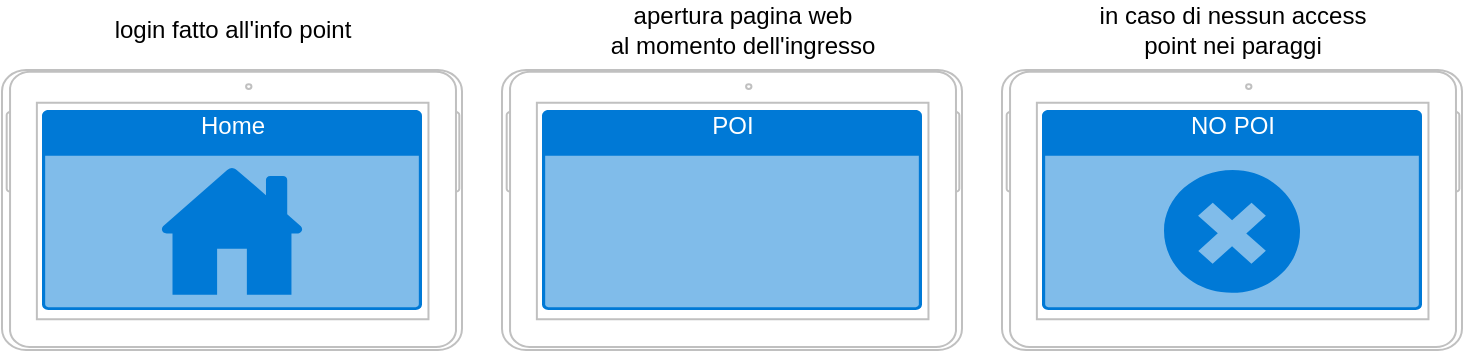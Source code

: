<mxfile version="14.2.9" type="github">
  <diagram id="5ZzwcQP33POSZCqt_7zO" name="Page-1">
    <mxGraphModel dx="868" dy="482" grid="1" gridSize="10" guides="1" tooltips="1" connect="1" arrows="1" fold="1" page="1" pageScale="1" pageWidth="827" pageHeight="1169" math="0" shadow="0">
      <root>
        <mxCell id="0" />
        <mxCell id="1" parent="0" />
        <mxCell id="JaJdwijuz5KYUCIjMC1w-1" value="" style="verticalLabelPosition=bottom;verticalAlign=top;html=1;shadow=0;dashed=0;strokeWidth=1;shape=mxgraph.android.tab2;strokeColor=#c0c0c0;direction=north;" vertex="1" parent="1">
          <mxGeometry x="80" y="270" width="230" height="140" as="geometry" />
        </mxCell>
        <mxCell id="JaJdwijuz5KYUCIjMC1w-2" value="Home" style="html=1;strokeColor=none;fillColor=#0079D6;labelPosition=center;verticalLabelPosition=middle;verticalAlign=top;align=center;fontSize=12;outlineConnect=0;spacingTop=-6;fontColor=#FFFFFF;shape=mxgraph.sitemap.home;" vertex="1" parent="1">
          <mxGeometry x="100" y="290" width="190" height="100" as="geometry" />
        </mxCell>
        <mxCell id="JaJdwijuz5KYUCIjMC1w-3" value="POI" style="html=1;strokeColor=none;fillColor=#0079D6;labelPosition=center;verticalLabelPosition=middle;verticalAlign=top;align=center;fontSize=12;outlineConnect=0;spacingTop=-6;fontColor=#FFFFFF;shape=mxgraph.sitemap.page;" vertex="1" parent="1">
          <mxGeometry x="350" y="290" width="190" height="100" as="geometry" />
        </mxCell>
        <mxCell id="JaJdwijuz5KYUCIjMC1w-10" value="" style="verticalLabelPosition=bottom;verticalAlign=top;html=1;shadow=0;dashed=0;strokeWidth=1;shape=mxgraph.android.tab2;strokeColor=#c0c0c0;direction=north;" vertex="1" parent="1">
          <mxGeometry x="330" y="270" width="230" height="140" as="geometry" />
        </mxCell>
        <mxCell id="JaJdwijuz5KYUCIjMC1w-14" value="login fatto all&#39;info point" style="text;html=1;resizable=0;autosize=1;align=center;verticalAlign=middle;points=[];fillColor=none;strokeColor=none;rounded=0;" vertex="1" parent="1">
          <mxGeometry x="130" y="240" width="130" height="20" as="geometry" />
        </mxCell>
        <mxCell id="JaJdwijuz5KYUCIjMC1w-15" value="apertura pagina web &lt;br&gt;al momento dell&#39;ingresso" style="text;html=1;resizable=0;autosize=1;align=center;verticalAlign=middle;points=[];fillColor=none;strokeColor=none;rounded=0;" vertex="1" parent="1">
          <mxGeometry x="375" y="235" width="150" height="30" as="geometry" />
        </mxCell>
        <mxCell id="JaJdwijuz5KYUCIjMC1w-16" value="NO POI" style="html=1;strokeColor=none;fillColor=#0079D6;labelPosition=center;verticalLabelPosition=middle;verticalAlign=top;align=center;fontSize=12;outlineConnect=0;spacingTop=-6;fontColor=#FFFFFF;shape=mxgraph.sitemap.error;" vertex="1" parent="1">
          <mxGeometry x="600" y="290" width="190" height="100" as="geometry" />
        </mxCell>
        <mxCell id="JaJdwijuz5KYUCIjMC1w-17" value="in caso di nessun access &lt;br&gt;point nei paraggi" style="text;html=1;resizable=0;autosize=1;align=center;verticalAlign=middle;points=[];fillColor=none;strokeColor=none;rounded=0;" vertex="1" parent="1">
          <mxGeometry x="620" y="235" width="150" height="30" as="geometry" />
        </mxCell>
        <mxCell id="JaJdwijuz5KYUCIjMC1w-18" value="" style="verticalLabelPosition=bottom;verticalAlign=top;html=1;shadow=0;dashed=0;strokeWidth=1;shape=mxgraph.android.tab2;strokeColor=#c0c0c0;direction=north;" vertex="1" parent="1">
          <mxGeometry x="580" y="270" width="230" height="140" as="geometry" />
        </mxCell>
      </root>
    </mxGraphModel>
  </diagram>
</mxfile>
